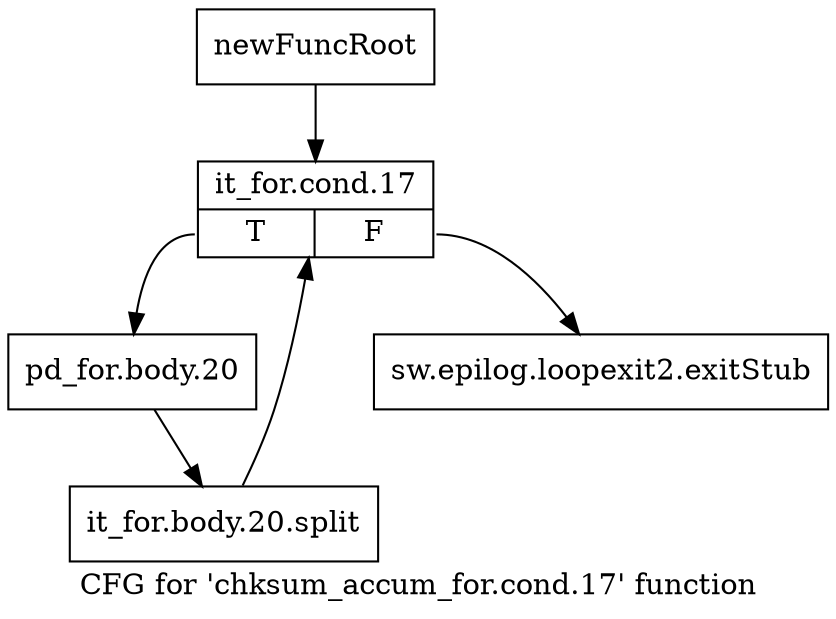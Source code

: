 digraph "CFG for 'chksum_accum_for.cond.17' function" {
	label="CFG for 'chksum_accum_for.cond.17' function";

	Node0x1133fa0 [shape=record,label="{newFuncRoot}"];
	Node0x1133fa0 -> Node0x1134040;
	Node0x1133ff0 [shape=record,label="{sw.epilog.loopexit2.exitStub}"];
	Node0x1134040 [shape=record,label="{it_for.cond.17|{<s0>T|<s1>F}}"];
	Node0x1134040:s0 -> Node0x1134090;
	Node0x1134040:s1 -> Node0x1133ff0;
	Node0x1134090 [shape=record,label="{pd_for.body.20}"];
	Node0x1134090 -> Node0x1553660;
	Node0x1553660 [shape=record,label="{it_for.body.20.split}"];
	Node0x1553660 -> Node0x1134040;
}
